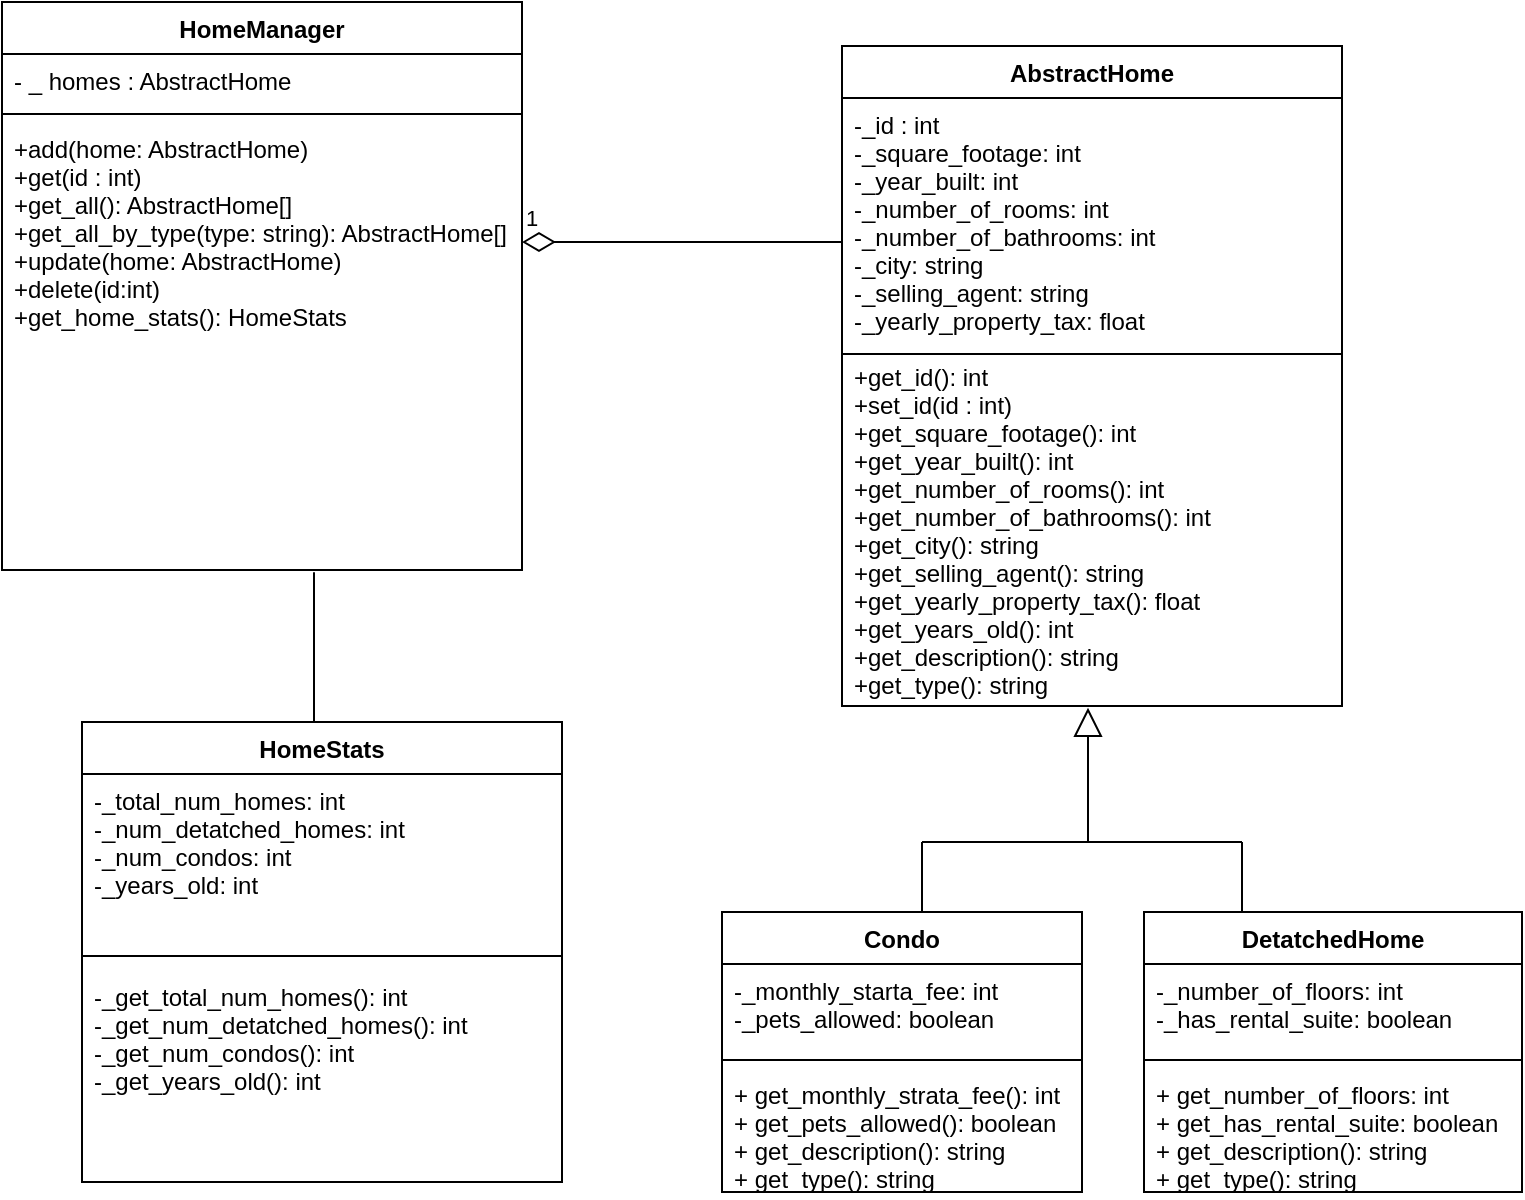 <mxfile version="12.0.2" type="device" pages="1"><diagram name="Page-1" id="c4acf3e9-155e-7222-9cf6-157b1a14988f"><mxGraphModel dx="932" dy="609" grid="1" gridSize="10" guides="1" tooltips="1" connect="1" arrows="1" fold="1" page="1" pageScale="1" pageWidth="850" pageHeight="1100" background="#ffffff" math="0" shadow="0"><root><mxCell id="0"/><mxCell id="1" parent="0"/><mxCell id="u4hSwsp_2Tqo8SGXy-4d-12" value="HomeManager" style="swimlane;fontStyle=1;childLayout=stackLayout;horizontal=1;startSize=26;fillColor=none;horizontalStack=0;resizeParent=1;resizeParentMax=0;resizeLast=0;collapsible=1;marginBottom=0;" parent="1" vertex="1"><mxGeometry x="50" y="60" width="260" height="284" as="geometry"/></mxCell><mxCell id="u4hSwsp_2Tqo8SGXy-4d-13" value="- _ homes : AbstractHome" style="text;strokeColor=none;fillColor=none;align=left;verticalAlign=top;spacingLeft=4;spacingRight=4;overflow=hidden;rotatable=0;points=[[0,0.5],[1,0.5]];portConstraint=eastwest;" parent="u4hSwsp_2Tqo8SGXy-4d-12" vertex="1"><mxGeometry y="26" width="260" height="26" as="geometry"/></mxCell><mxCell id="u4hSwsp_2Tqo8SGXy-4d-17" value="" style="line;strokeWidth=1;fillColor=none;align=left;verticalAlign=middle;spacingTop=-1;spacingLeft=3;spacingRight=3;rotatable=0;labelPosition=right;points=[];portConstraint=eastwest;" parent="u4hSwsp_2Tqo8SGXy-4d-12" vertex="1"><mxGeometry y="52" width="260" height="8" as="geometry"/></mxCell><mxCell id="u4hSwsp_2Tqo8SGXy-4d-15" value="+add(home: AbstractHome)&#10;+get(id : int)&#10;+get_all(): AbstractHome[]&#10;+get_all_by_type(type: string): AbstractHome[]&#10;+update(home: AbstractHome)&#10;+delete(id:int)&#10;+get_home_stats(): HomeStats" style="text;strokeColor=none;fillColor=none;align=left;verticalAlign=top;spacingLeft=4;spacingRight=4;overflow=hidden;rotatable=0;points=[[0,0.5],[1,0.5]];portConstraint=eastwest;" parent="u4hSwsp_2Tqo8SGXy-4d-12" vertex="1"><mxGeometry y="60" width="260" height="224" as="geometry"/></mxCell><mxCell id="NgDqMZJCn6OSy9cKlFaJ-1" value="1" style="endArrow=line;html=1;endSize=12;startArrow=diamondThin;startSize=14;startFill=0;edgeStyle=orthogonalEdgeStyle;align=left;verticalAlign=bottom;endFill=0;" parent="1" edge="1"><mxGeometry x="-1" y="3" relative="1" as="geometry"><mxPoint x="310" y="180" as="sourcePoint"/><mxPoint x="470" y="180" as="targetPoint"/></mxGeometry></mxCell><mxCell id="QgeUwISRQt5MSpKxFuEr-1" value="HomeStats" style="swimlane;fontStyle=1;childLayout=stackLayout;horizontal=1;startSize=26;fillColor=none;horizontalStack=0;resizeParent=1;resizeParentMax=0;resizeLast=0;collapsible=1;marginBottom=0;" parent="1" vertex="1"><mxGeometry x="90" y="420" width="240" height="230" as="geometry"/></mxCell><mxCell id="QgeUwISRQt5MSpKxFuEr-4" value="-_total_num_homes: int &#10;-_num_detatched_homes: int&#10;-_num_condos: int&#10;-_years_old: int &#10;&#10;&#10;&#10;-_get_total_num_homes(): int&#10;-_get_num_detatched_homes(): int&#10;-_get_num_condos(): int&#10;-_get_years_old(): int" style="text;strokeColor=none;fillColor=none;align=left;verticalAlign=top;spacingLeft=4;spacingRight=4;overflow=hidden;rotatable=0;points=[[0,0.5],[1,0.5]];portConstraint=eastwest;" parent="QgeUwISRQt5MSpKxFuEr-1" vertex="1"><mxGeometry y="26" width="240" height="204" as="geometry"/></mxCell><mxCell id="QgeUwISRQt5MSpKxFuEr-9" value="" style="line;strokeWidth=1;fillColor=none;align=left;verticalAlign=middle;spacingTop=-1;spacingLeft=3;spacingRight=3;rotatable=0;labelPosition=right;points=[];portConstraint=eastwest;" parent="1" vertex="1"><mxGeometry x="90" y="533" width="240" height="8" as="geometry"/></mxCell><mxCell id="QgeUwISRQt5MSpKxFuEr-13" value="" style="endArrow=none;html=1;entryX=0.6;entryY=0.996;entryDx=0;entryDy=0;entryPerimeter=0;" parent="1" edge="1"><mxGeometry width="50" height="50" relative="1" as="geometry"><mxPoint x="206" y="420" as="sourcePoint"/><mxPoint x="206" y="345.104" as="targetPoint"/></mxGeometry></mxCell><mxCell id="QgeUwISRQt5MSpKxFuEr-14" value="AbstractHome" style="swimlane;fontStyle=1;childLayout=stackLayout;horizontal=1;startSize=26;fillColor=none;horizontalStack=0;resizeParent=1;resizeParentMax=0;resizeLast=0;collapsible=1;marginBottom=0;" parent="1" vertex="1"><mxGeometry x="470" y="82" width="250" height="330" as="geometry"/></mxCell><mxCell id="QgeUwISRQt5MSpKxFuEr-17" value="-_id : int &#10;-_square_footage: int&#10;-_year_built: int&#10;-_number_of_rooms: int&#10;-_number_of_bathrooms: int&#10;-_city: string&#10;-_selling_agent: string&#10;-_yearly_property_tax: float&#10;&#10;+get_id(): int&#10;+set_id(id : int)&#10;+get_square_footage(): int&#10;+get_year_built(): int&#10;+get_number_of_rooms(): int&#10;+get_number_of_bathrooms(): int&#10;+get_city(): string&#10;+get_selling_agent(): string&#10;+get_yearly_property_tax(): float&#10;+get_years_old(): int&#10;+get_description(): string&#10;+get_type(): string" style="text;strokeColor=none;fillColor=none;align=left;verticalAlign=top;spacingLeft=4;spacingRight=4;overflow=hidden;rotatable=0;points=[[0,0.5],[1,0.5]];portConstraint=eastwest;" parent="QgeUwISRQt5MSpKxFuEr-14" vertex="1"><mxGeometry y="26" width="250" height="304" as="geometry"/></mxCell><mxCell id="QgeUwISRQt5MSpKxFuEr-26" value="" style="endArrow=block;endFill=0;endSize=12;html=1;entryX=0.492;entryY=1.003;entryDx=0;entryDy=0;entryPerimeter=0;" parent="1" target="QgeUwISRQt5MSpKxFuEr-17" edge="1"><mxGeometry width="160" relative="1" as="geometry"><mxPoint x="593" y="480" as="sourcePoint"/><mxPoint x="594" y="430" as="targetPoint"/></mxGeometry></mxCell><mxCell id="QgeUwISRQt5MSpKxFuEr-27" value="" style="line;strokeWidth=1;fillColor=none;align=left;verticalAlign=middle;spacingTop=-1;spacingLeft=3;spacingRight=3;rotatable=0;labelPosition=right;points=[];portConstraint=eastwest;" parent="1" vertex="1"><mxGeometry x="470" y="230" width="250" height="12" as="geometry"/></mxCell><mxCell id="QgeUwISRQt5MSpKxFuEr-30" value="" style="endArrow=none;html=1;" parent="1" edge="1"><mxGeometry width="50" height="50" relative="1" as="geometry"><mxPoint x="510" y="480" as="sourcePoint"/><mxPoint x="590" y="480" as="targetPoint"/></mxGeometry></mxCell><mxCell id="QgeUwISRQt5MSpKxFuEr-32" value="" style="endArrow=none;html=1;" parent="1" edge="1"><mxGeometry width="50" height="50" relative="1" as="geometry"><mxPoint x="510" y="515" as="sourcePoint"/><mxPoint x="510" y="480" as="targetPoint"/></mxGeometry></mxCell><mxCell id="QgeUwISRQt5MSpKxFuEr-34" value="Condo" style="swimlane;fontStyle=1;align=center;verticalAlign=top;childLayout=stackLayout;horizontal=1;startSize=26;horizontalStack=0;resizeParent=1;resizeParentMax=0;resizeLast=0;collapsible=1;marginBottom=0;" parent="1" vertex="1"><mxGeometry x="410" y="515" width="180" height="140" as="geometry"/></mxCell><mxCell id="QgeUwISRQt5MSpKxFuEr-35" value="-_monthly_starta_fee: int&#10;-_pets_allowed: boolean" style="text;strokeColor=none;fillColor=none;align=left;verticalAlign=top;spacingLeft=4;spacingRight=4;overflow=hidden;rotatable=0;points=[[0,0.5],[1,0.5]];portConstraint=eastwest;" parent="QgeUwISRQt5MSpKxFuEr-34" vertex="1"><mxGeometry y="26" width="180" height="44" as="geometry"/></mxCell><mxCell id="QgeUwISRQt5MSpKxFuEr-36" value="" style="line;strokeWidth=1;fillColor=none;align=left;verticalAlign=middle;spacingTop=-1;spacingLeft=3;spacingRight=3;rotatable=0;labelPosition=right;points=[];portConstraint=eastwest;" parent="QgeUwISRQt5MSpKxFuEr-34" vertex="1"><mxGeometry y="70" width="180" height="8" as="geometry"/></mxCell><mxCell id="QgeUwISRQt5MSpKxFuEr-37" value="+ get_monthly_strata_fee(): int&#10;+ get_pets_allowed(): boolean&#10;+ get_description(): string&#10;+ get_type(): string" style="text;strokeColor=none;fillColor=none;align=left;verticalAlign=top;spacingLeft=4;spacingRight=4;overflow=hidden;rotatable=0;points=[[0,0.5],[1,0.5]];portConstraint=eastwest;" parent="QgeUwISRQt5MSpKxFuEr-34" vertex="1"><mxGeometry y="78" width="180" height="62" as="geometry"/></mxCell><mxCell id="QgeUwISRQt5MSpKxFuEr-38" value="DetatchedHome" style="swimlane;fontStyle=1;align=center;verticalAlign=top;childLayout=stackLayout;horizontal=1;startSize=26;horizontalStack=0;resizeParent=1;resizeParentMax=0;resizeLast=0;collapsible=1;marginBottom=0;" parent="1" vertex="1"><mxGeometry x="621" y="515" width="189" height="140" as="geometry"/></mxCell><mxCell id="QgeUwISRQt5MSpKxFuEr-39" value="-_number_of_floors: int&#10;-_has_rental_suite: boolean" style="text;strokeColor=none;fillColor=none;align=left;verticalAlign=top;spacingLeft=4;spacingRight=4;overflow=hidden;rotatable=0;points=[[0,0.5],[1,0.5]];portConstraint=eastwest;" parent="QgeUwISRQt5MSpKxFuEr-38" vertex="1"><mxGeometry y="26" width="189" height="44" as="geometry"/></mxCell><mxCell id="QgeUwISRQt5MSpKxFuEr-40" value="" style="line;strokeWidth=1;fillColor=none;align=left;verticalAlign=middle;spacingTop=-1;spacingLeft=3;spacingRight=3;rotatable=0;labelPosition=right;points=[];portConstraint=eastwest;" parent="QgeUwISRQt5MSpKxFuEr-38" vertex="1"><mxGeometry y="70" width="189" height="8" as="geometry"/></mxCell><mxCell id="QgeUwISRQt5MSpKxFuEr-41" value="+ get_number_of_floors: int&#10;+ get_has_rental_suite: boolean&#10;+ get_description(): string&#10;+ get_type(): string" style="text;strokeColor=none;fillColor=none;align=left;verticalAlign=top;spacingLeft=4;spacingRight=4;overflow=hidden;rotatable=0;points=[[0,0.5],[1,0.5]];portConstraint=eastwest;" parent="QgeUwISRQt5MSpKxFuEr-38" vertex="1"><mxGeometry y="78" width="189" height="62" as="geometry"/></mxCell><mxCell id="QgeUwISRQt5MSpKxFuEr-44" value="" style="endArrow=none;html=1;" parent="1" edge="1"><mxGeometry width="50" height="50" relative="1" as="geometry"><mxPoint x="590" y="480" as="sourcePoint"/><mxPoint x="670" y="480" as="targetPoint"/></mxGeometry></mxCell><mxCell id="QgeUwISRQt5MSpKxFuEr-46" value="" style="endArrow=none;html=1;" parent="1" edge="1"><mxGeometry width="50" height="50" relative="1" as="geometry"><mxPoint x="670" y="515" as="sourcePoint"/><mxPoint x="670" y="480" as="targetPoint"/></mxGeometry></mxCell></root></mxGraphModel></diagram></mxfile>